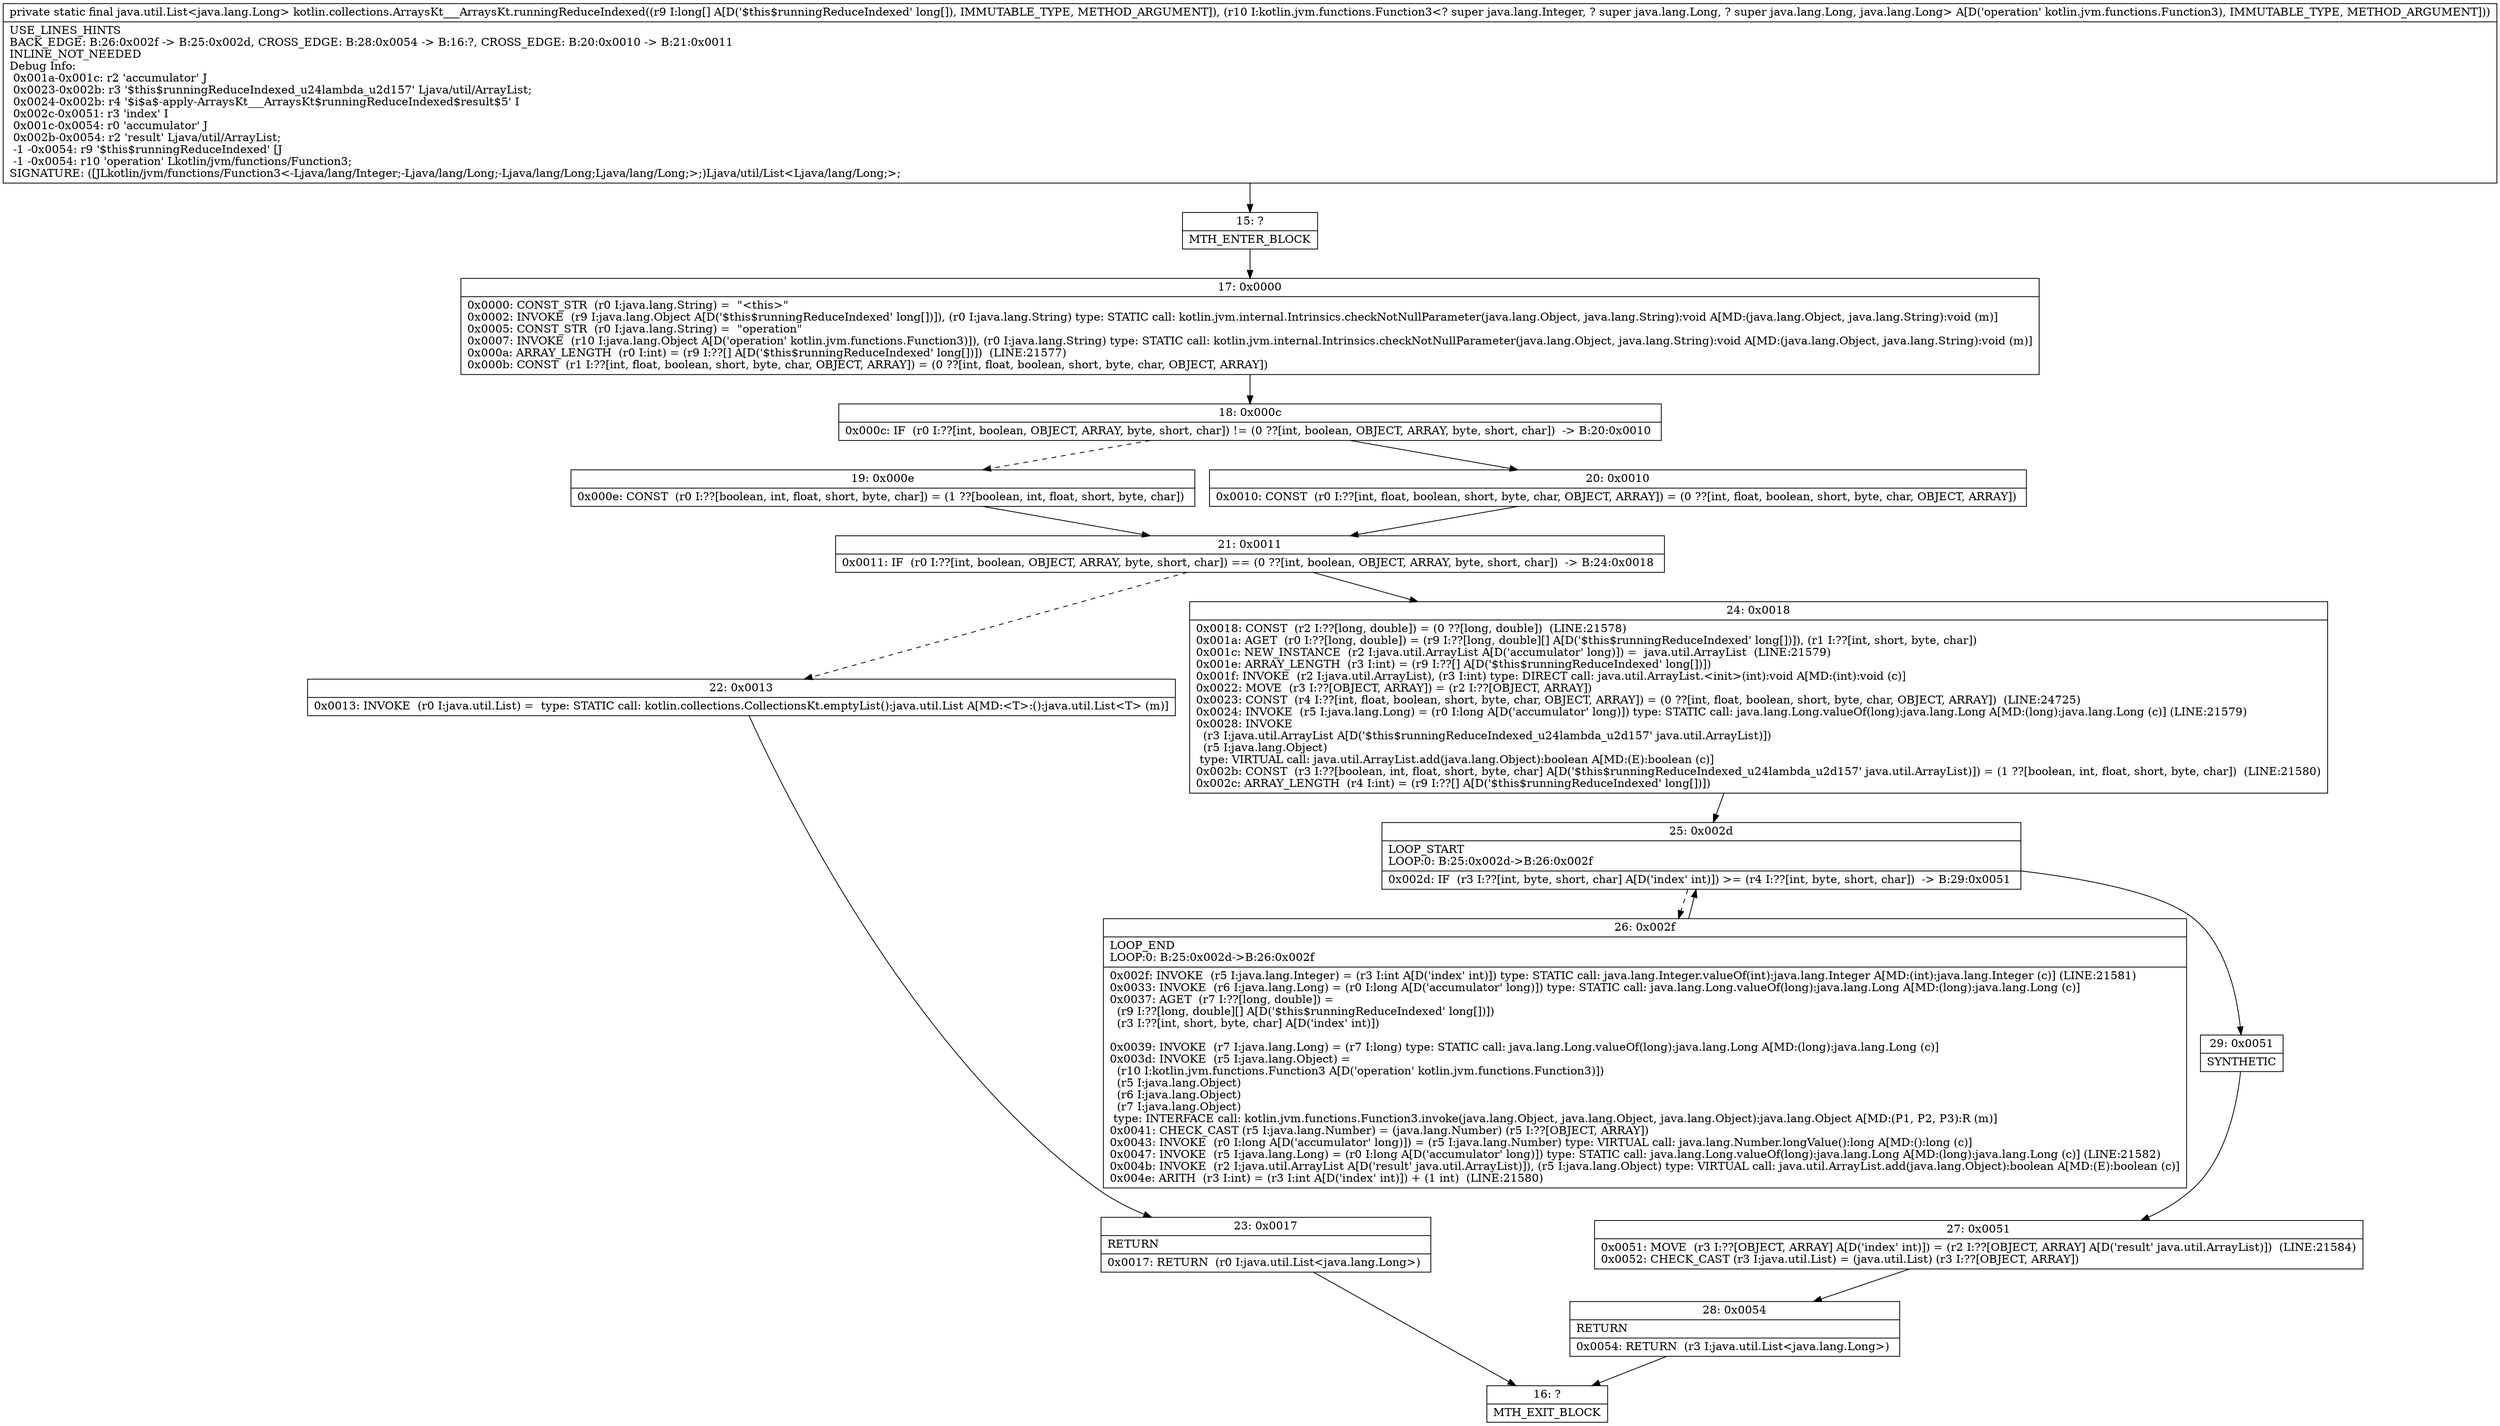 digraph "CFG forkotlin.collections.ArraysKt___ArraysKt.runningReduceIndexed([JLkotlin\/jvm\/functions\/Function3;)Ljava\/util\/List;" {
Node_15 [shape=record,label="{15\:\ ?|MTH_ENTER_BLOCK\l}"];
Node_17 [shape=record,label="{17\:\ 0x0000|0x0000: CONST_STR  (r0 I:java.lang.String) =  \"\<this\>\" \l0x0002: INVOKE  (r9 I:java.lang.Object A[D('$this$runningReduceIndexed' long[])]), (r0 I:java.lang.String) type: STATIC call: kotlin.jvm.internal.Intrinsics.checkNotNullParameter(java.lang.Object, java.lang.String):void A[MD:(java.lang.Object, java.lang.String):void (m)]\l0x0005: CONST_STR  (r0 I:java.lang.String) =  \"operation\" \l0x0007: INVOKE  (r10 I:java.lang.Object A[D('operation' kotlin.jvm.functions.Function3)]), (r0 I:java.lang.String) type: STATIC call: kotlin.jvm.internal.Intrinsics.checkNotNullParameter(java.lang.Object, java.lang.String):void A[MD:(java.lang.Object, java.lang.String):void (m)]\l0x000a: ARRAY_LENGTH  (r0 I:int) = (r9 I:??[] A[D('$this$runningReduceIndexed' long[])])  (LINE:21577)\l0x000b: CONST  (r1 I:??[int, float, boolean, short, byte, char, OBJECT, ARRAY]) = (0 ??[int, float, boolean, short, byte, char, OBJECT, ARRAY]) \l}"];
Node_18 [shape=record,label="{18\:\ 0x000c|0x000c: IF  (r0 I:??[int, boolean, OBJECT, ARRAY, byte, short, char]) != (0 ??[int, boolean, OBJECT, ARRAY, byte, short, char])  \-\> B:20:0x0010 \l}"];
Node_19 [shape=record,label="{19\:\ 0x000e|0x000e: CONST  (r0 I:??[boolean, int, float, short, byte, char]) = (1 ??[boolean, int, float, short, byte, char]) \l}"];
Node_21 [shape=record,label="{21\:\ 0x0011|0x0011: IF  (r0 I:??[int, boolean, OBJECT, ARRAY, byte, short, char]) == (0 ??[int, boolean, OBJECT, ARRAY, byte, short, char])  \-\> B:24:0x0018 \l}"];
Node_22 [shape=record,label="{22\:\ 0x0013|0x0013: INVOKE  (r0 I:java.util.List) =  type: STATIC call: kotlin.collections.CollectionsKt.emptyList():java.util.List A[MD:\<T\>:():java.util.List\<T\> (m)]\l}"];
Node_23 [shape=record,label="{23\:\ 0x0017|RETURN\l|0x0017: RETURN  (r0 I:java.util.List\<java.lang.Long\>) \l}"];
Node_16 [shape=record,label="{16\:\ ?|MTH_EXIT_BLOCK\l}"];
Node_24 [shape=record,label="{24\:\ 0x0018|0x0018: CONST  (r2 I:??[long, double]) = (0 ??[long, double])  (LINE:21578)\l0x001a: AGET  (r0 I:??[long, double]) = (r9 I:??[long, double][] A[D('$this$runningReduceIndexed' long[])]), (r1 I:??[int, short, byte, char]) \l0x001c: NEW_INSTANCE  (r2 I:java.util.ArrayList A[D('accumulator' long)]) =  java.util.ArrayList  (LINE:21579)\l0x001e: ARRAY_LENGTH  (r3 I:int) = (r9 I:??[] A[D('$this$runningReduceIndexed' long[])]) \l0x001f: INVOKE  (r2 I:java.util.ArrayList), (r3 I:int) type: DIRECT call: java.util.ArrayList.\<init\>(int):void A[MD:(int):void (c)]\l0x0022: MOVE  (r3 I:??[OBJECT, ARRAY]) = (r2 I:??[OBJECT, ARRAY]) \l0x0023: CONST  (r4 I:??[int, float, boolean, short, byte, char, OBJECT, ARRAY]) = (0 ??[int, float, boolean, short, byte, char, OBJECT, ARRAY])  (LINE:24725)\l0x0024: INVOKE  (r5 I:java.lang.Long) = (r0 I:long A[D('accumulator' long)]) type: STATIC call: java.lang.Long.valueOf(long):java.lang.Long A[MD:(long):java.lang.Long (c)] (LINE:21579)\l0x0028: INVOKE  \l  (r3 I:java.util.ArrayList A[D('$this$runningReduceIndexed_u24lambda_u2d157' java.util.ArrayList)])\l  (r5 I:java.lang.Object)\l type: VIRTUAL call: java.util.ArrayList.add(java.lang.Object):boolean A[MD:(E):boolean (c)]\l0x002b: CONST  (r3 I:??[boolean, int, float, short, byte, char] A[D('$this$runningReduceIndexed_u24lambda_u2d157' java.util.ArrayList)]) = (1 ??[boolean, int, float, short, byte, char])  (LINE:21580)\l0x002c: ARRAY_LENGTH  (r4 I:int) = (r9 I:??[] A[D('$this$runningReduceIndexed' long[])]) \l}"];
Node_25 [shape=record,label="{25\:\ 0x002d|LOOP_START\lLOOP:0: B:25:0x002d\-\>B:26:0x002f\l|0x002d: IF  (r3 I:??[int, byte, short, char] A[D('index' int)]) \>= (r4 I:??[int, byte, short, char])  \-\> B:29:0x0051 \l}"];
Node_26 [shape=record,label="{26\:\ 0x002f|LOOP_END\lLOOP:0: B:25:0x002d\-\>B:26:0x002f\l|0x002f: INVOKE  (r5 I:java.lang.Integer) = (r3 I:int A[D('index' int)]) type: STATIC call: java.lang.Integer.valueOf(int):java.lang.Integer A[MD:(int):java.lang.Integer (c)] (LINE:21581)\l0x0033: INVOKE  (r6 I:java.lang.Long) = (r0 I:long A[D('accumulator' long)]) type: STATIC call: java.lang.Long.valueOf(long):java.lang.Long A[MD:(long):java.lang.Long (c)]\l0x0037: AGET  (r7 I:??[long, double]) = \l  (r9 I:??[long, double][] A[D('$this$runningReduceIndexed' long[])])\l  (r3 I:??[int, short, byte, char] A[D('index' int)])\l \l0x0039: INVOKE  (r7 I:java.lang.Long) = (r7 I:long) type: STATIC call: java.lang.Long.valueOf(long):java.lang.Long A[MD:(long):java.lang.Long (c)]\l0x003d: INVOKE  (r5 I:java.lang.Object) = \l  (r10 I:kotlin.jvm.functions.Function3 A[D('operation' kotlin.jvm.functions.Function3)])\l  (r5 I:java.lang.Object)\l  (r6 I:java.lang.Object)\l  (r7 I:java.lang.Object)\l type: INTERFACE call: kotlin.jvm.functions.Function3.invoke(java.lang.Object, java.lang.Object, java.lang.Object):java.lang.Object A[MD:(P1, P2, P3):R (m)]\l0x0041: CHECK_CAST (r5 I:java.lang.Number) = (java.lang.Number) (r5 I:??[OBJECT, ARRAY]) \l0x0043: INVOKE  (r0 I:long A[D('accumulator' long)]) = (r5 I:java.lang.Number) type: VIRTUAL call: java.lang.Number.longValue():long A[MD:():long (c)]\l0x0047: INVOKE  (r5 I:java.lang.Long) = (r0 I:long A[D('accumulator' long)]) type: STATIC call: java.lang.Long.valueOf(long):java.lang.Long A[MD:(long):java.lang.Long (c)] (LINE:21582)\l0x004b: INVOKE  (r2 I:java.util.ArrayList A[D('result' java.util.ArrayList)]), (r5 I:java.lang.Object) type: VIRTUAL call: java.util.ArrayList.add(java.lang.Object):boolean A[MD:(E):boolean (c)]\l0x004e: ARITH  (r3 I:int) = (r3 I:int A[D('index' int)]) + (1 int)  (LINE:21580)\l}"];
Node_29 [shape=record,label="{29\:\ 0x0051|SYNTHETIC\l}"];
Node_27 [shape=record,label="{27\:\ 0x0051|0x0051: MOVE  (r3 I:??[OBJECT, ARRAY] A[D('index' int)]) = (r2 I:??[OBJECT, ARRAY] A[D('result' java.util.ArrayList)])  (LINE:21584)\l0x0052: CHECK_CAST (r3 I:java.util.List) = (java.util.List) (r3 I:??[OBJECT, ARRAY]) \l}"];
Node_28 [shape=record,label="{28\:\ 0x0054|RETURN\l|0x0054: RETURN  (r3 I:java.util.List\<java.lang.Long\>) \l}"];
Node_20 [shape=record,label="{20\:\ 0x0010|0x0010: CONST  (r0 I:??[int, float, boolean, short, byte, char, OBJECT, ARRAY]) = (0 ??[int, float, boolean, short, byte, char, OBJECT, ARRAY]) \l}"];
MethodNode[shape=record,label="{private static final java.util.List\<java.lang.Long\> kotlin.collections.ArraysKt___ArraysKt.runningReduceIndexed((r9 I:long[] A[D('$this$runningReduceIndexed' long[]), IMMUTABLE_TYPE, METHOD_ARGUMENT]), (r10 I:kotlin.jvm.functions.Function3\<? super java.lang.Integer, ? super java.lang.Long, ? super java.lang.Long, java.lang.Long\> A[D('operation' kotlin.jvm.functions.Function3), IMMUTABLE_TYPE, METHOD_ARGUMENT]))  | USE_LINES_HINTS\lBACK_EDGE: B:26:0x002f \-\> B:25:0x002d, CROSS_EDGE: B:28:0x0054 \-\> B:16:?, CROSS_EDGE: B:20:0x0010 \-\> B:21:0x0011\lINLINE_NOT_NEEDED\lDebug Info:\l  0x001a\-0x001c: r2 'accumulator' J\l  0x0023\-0x002b: r3 '$this$runningReduceIndexed_u24lambda_u2d157' Ljava\/util\/ArrayList;\l  0x0024\-0x002b: r4 '$i$a$\-apply\-ArraysKt___ArraysKt$runningReduceIndexed$result$5' I\l  0x002c\-0x0051: r3 'index' I\l  0x001c\-0x0054: r0 'accumulator' J\l  0x002b\-0x0054: r2 'result' Ljava\/util\/ArrayList;\l  \-1 \-0x0054: r9 '$this$runningReduceIndexed' [J\l  \-1 \-0x0054: r10 'operation' Lkotlin\/jvm\/functions\/Function3;\lSIGNATURE: ([JLkotlin\/jvm\/functions\/Function3\<\-Ljava\/lang\/Integer;\-Ljava\/lang\/Long;\-Ljava\/lang\/Long;Ljava\/lang\/Long;\>;)Ljava\/util\/List\<Ljava\/lang\/Long;\>;\l}"];
MethodNode -> Node_15;Node_15 -> Node_17;
Node_17 -> Node_18;
Node_18 -> Node_19[style=dashed];
Node_18 -> Node_20;
Node_19 -> Node_21;
Node_21 -> Node_22[style=dashed];
Node_21 -> Node_24;
Node_22 -> Node_23;
Node_23 -> Node_16;
Node_24 -> Node_25;
Node_25 -> Node_26[style=dashed];
Node_25 -> Node_29;
Node_26 -> Node_25;
Node_29 -> Node_27;
Node_27 -> Node_28;
Node_28 -> Node_16;
Node_20 -> Node_21;
}

